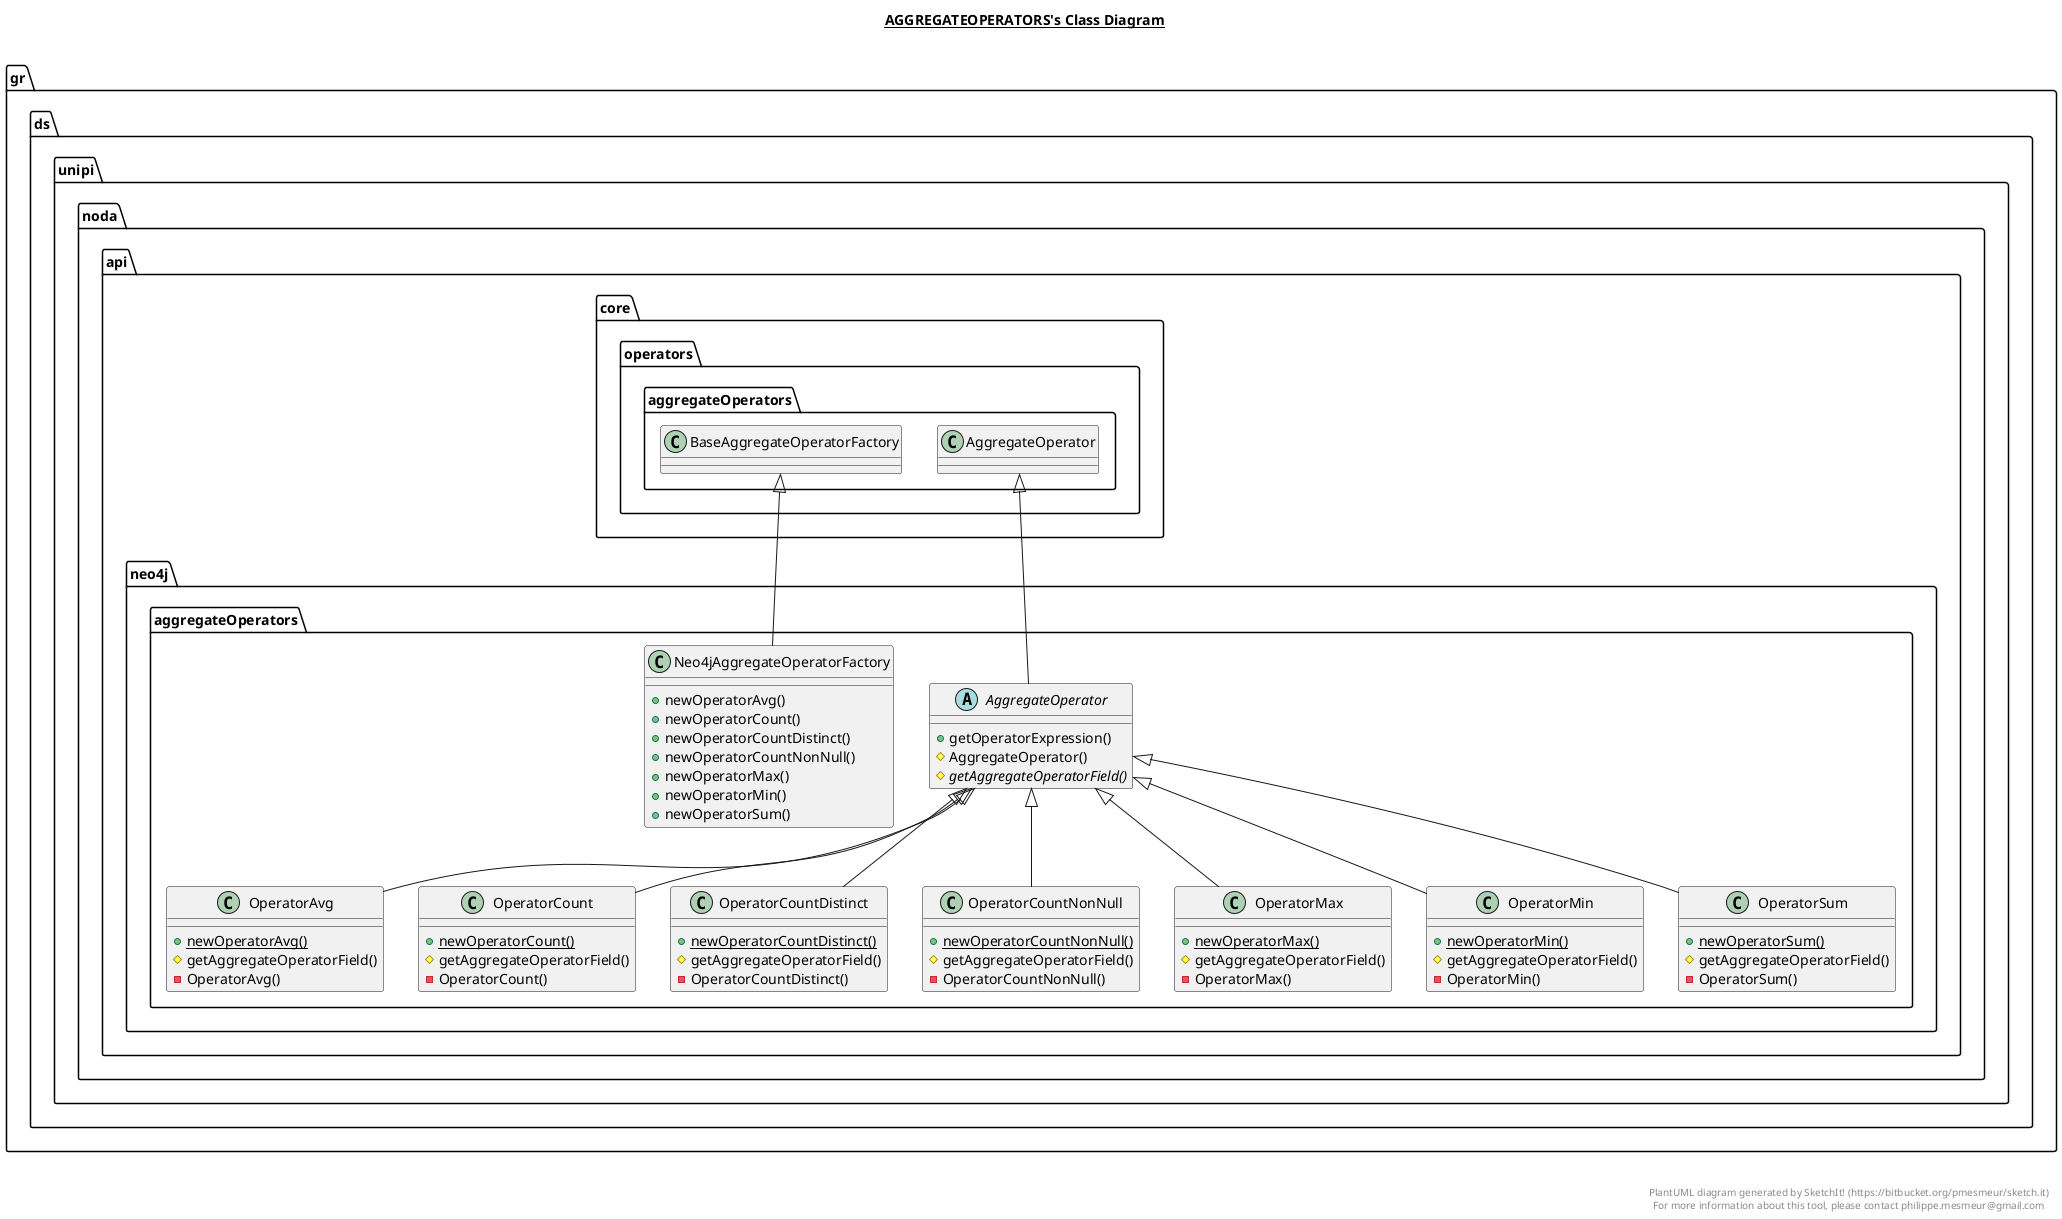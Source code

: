 @startuml

title __AGGREGATEOPERATORS's Class Diagram__\n

  namespace gr.ds.unipi.noda.api.neo4j {
    namespace aggregateOperators {
      abstract class gr.ds.unipi.noda.api.neo4j.aggregateOperators.AggregateOperator {
          + getOperatorExpression()
          # AggregateOperator()
          {abstract} # getAggregateOperatorField()
      }
    }
  }
  

  namespace gr.ds.unipi.noda.api.neo4j {
    namespace aggregateOperators {
      class gr.ds.unipi.noda.api.neo4j.aggregateOperators.Neo4jAggregateOperatorFactory {
          + newOperatorAvg()
          + newOperatorCount()
          + newOperatorCountDistinct()
          + newOperatorCountNonNull()
          + newOperatorMax()
          + newOperatorMin()
          + newOperatorSum()
      }
    }
  }
  

  namespace gr.ds.unipi.noda.api.neo4j {
    namespace aggregateOperators {
      class gr.ds.unipi.noda.api.neo4j.aggregateOperators.OperatorAvg {
          {static} + newOperatorAvg()
          # getAggregateOperatorField()
          - OperatorAvg()
      }
    }
  }
  

  namespace gr.ds.unipi.noda.api.neo4j {
    namespace aggregateOperators {
      class gr.ds.unipi.noda.api.neo4j.aggregateOperators.OperatorCount {
          {static} + newOperatorCount()
          # getAggregateOperatorField()
          - OperatorCount()
      }
    }
  }
  

  namespace gr.ds.unipi.noda.api.neo4j {
    namespace aggregateOperators {
      class gr.ds.unipi.noda.api.neo4j.aggregateOperators.OperatorCountDistinct {
          {static} + newOperatorCountDistinct()
          # getAggregateOperatorField()
          - OperatorCountDistinct()
      }
    }
  }
  

  namespace gr.ds.unipi.noda.api.neo4j {
    namespace aggregateOperators {
      class gr.ds.unipi.noda.api.neo4j.aggregateOperators.OperatorCountNonNull {
          {static} + newOperatorCountNonNull()
          # getAggregateOperatorField()
          - OperatorCountNonNull()
      }
    }
  }
  

  namespace gr.ds.unipi.noda.api.neo4j {
    namespace aggregateOperators {
      class gr.ds.unipi.noda.api.neo4j.aggregateOperators.OperatorMax {
          {static} + newOperatorMax()
          # getAggregateOperatorField()
          - OperatorMax()
      }
    }
  }
  

  namespace gr.ds.unipi.noda.api.neo4j {
    namespace aggregateOperators {
      class gr.ds.unipi.noda.api.neo4j.aggregateOperators.OperatorMin {
          {static} + newOperatorMin()
          # getAggregateOperatorField()
          - OperatorMin()
      }
    }
  }
  

  namespace gr.ds.unipi.noda.api.neo4j {
    namespace aggregateOperators {
      class gr.ds.unipi.noda.api.neo4j.aggregateOperators.OperatorSum {
          {static} + newOperatorSum()
          # getAggregateOperatorField()
          - OperatorSum()
      }
    }
  }
  

  gr.ds.unipi.noda.api.neo4j.aggregateOperators.AggregateOperator -up-|> gr.ds.unipi.noda.api.core.operators.aggregateOperators.AggregateOperator
  gr.ds.unipi.noda.api.neo4j.aggregateOperators.Neo4jAggregateOperatorFactory -up-|> gr.ds.unipi.noda.api.core.operators.aggregateOperators.BaseAggregateOperatorFactory
  gr.ds.unipi.noda.api.neo4j.aggregateOperators.OperatorAvg -up-|> gr.ds.unipi.noda.api.neo4j.aggregateOperators.AggregateOperator
  gr.ds.unipi.noda.api.neo4j.aggregateOperators.OperatorCount -up-|> gr.ds.unipi.noda.api.neo4j.aggregateOperators.AggregateOperator
  gr.ds.unipi.noda.api.neo4j.aggregateOperators.OperatorCountDistinct -up-|> gr.ds.unipi.noda.api.neo4j.aggregateOperators.AggregateOperator
  gr.ds.unipi.noda.api.neo4j.aggregateOperators.OperatorCountNonNull -up-|> gr.ds.unipi.noda.api.neo4j.aggregateOperators.AggregateOperator
  gr.ds.unipi.noda.api.neo4j.aggregateOperators.OperatorMax -up-|> gr.ds.unipi.noda.api.neo4j.aggregateOperators.AggregateOperator
  gr.ds.unipi.noda.api.neo4j.aggregateOperators.OperatorMin -up-|> gr.ds.unipi.noda.api.neo4j.aggregateOperators.AggregateOperator
  gr.ds.unipi.noda.api.neo4j.aggregateOperators.OperatorSum -up-|> gr.ds.unipi.noda.api.neo4j.aggregateOperators.AggregateOperator


right footer


PlantUML diagram generated by SketchIt! (https://bitbucket.org/pmesmeur/sketch.it)
For more information about this tool, please contact philippe.mesmeur@gmail.com
endfooter

@enduml
